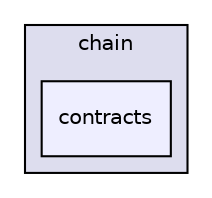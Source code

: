 digraph "libraries/chain/include/aacio/chain/contracts" {
  compound=true
  node [ fontsize="10", fontname="Helvetica"];
  edge [ labelfontsize="10", labelfontname="Helvetica"];
  subgraph clusterdir_5e5a8abd8323164ddd44ecd837dd6725 {
    graph [ bgcolor="#ddddee", pencolor="black", label="chain" fontname="Helvetica", fontsize="10", URL="dir_5e5a8abd8323164ddd44ecd837dd6725.html"]
  dir_5df8e46ab74b0bc110c3b2bcb60af871 [shape=box, label="contracts", style="filled", fillcolor="#eeeeff", pencolor="black", URL="dir_5df8e46ab74b0bc110c3b2bcb60af871.html"];
  }
}
